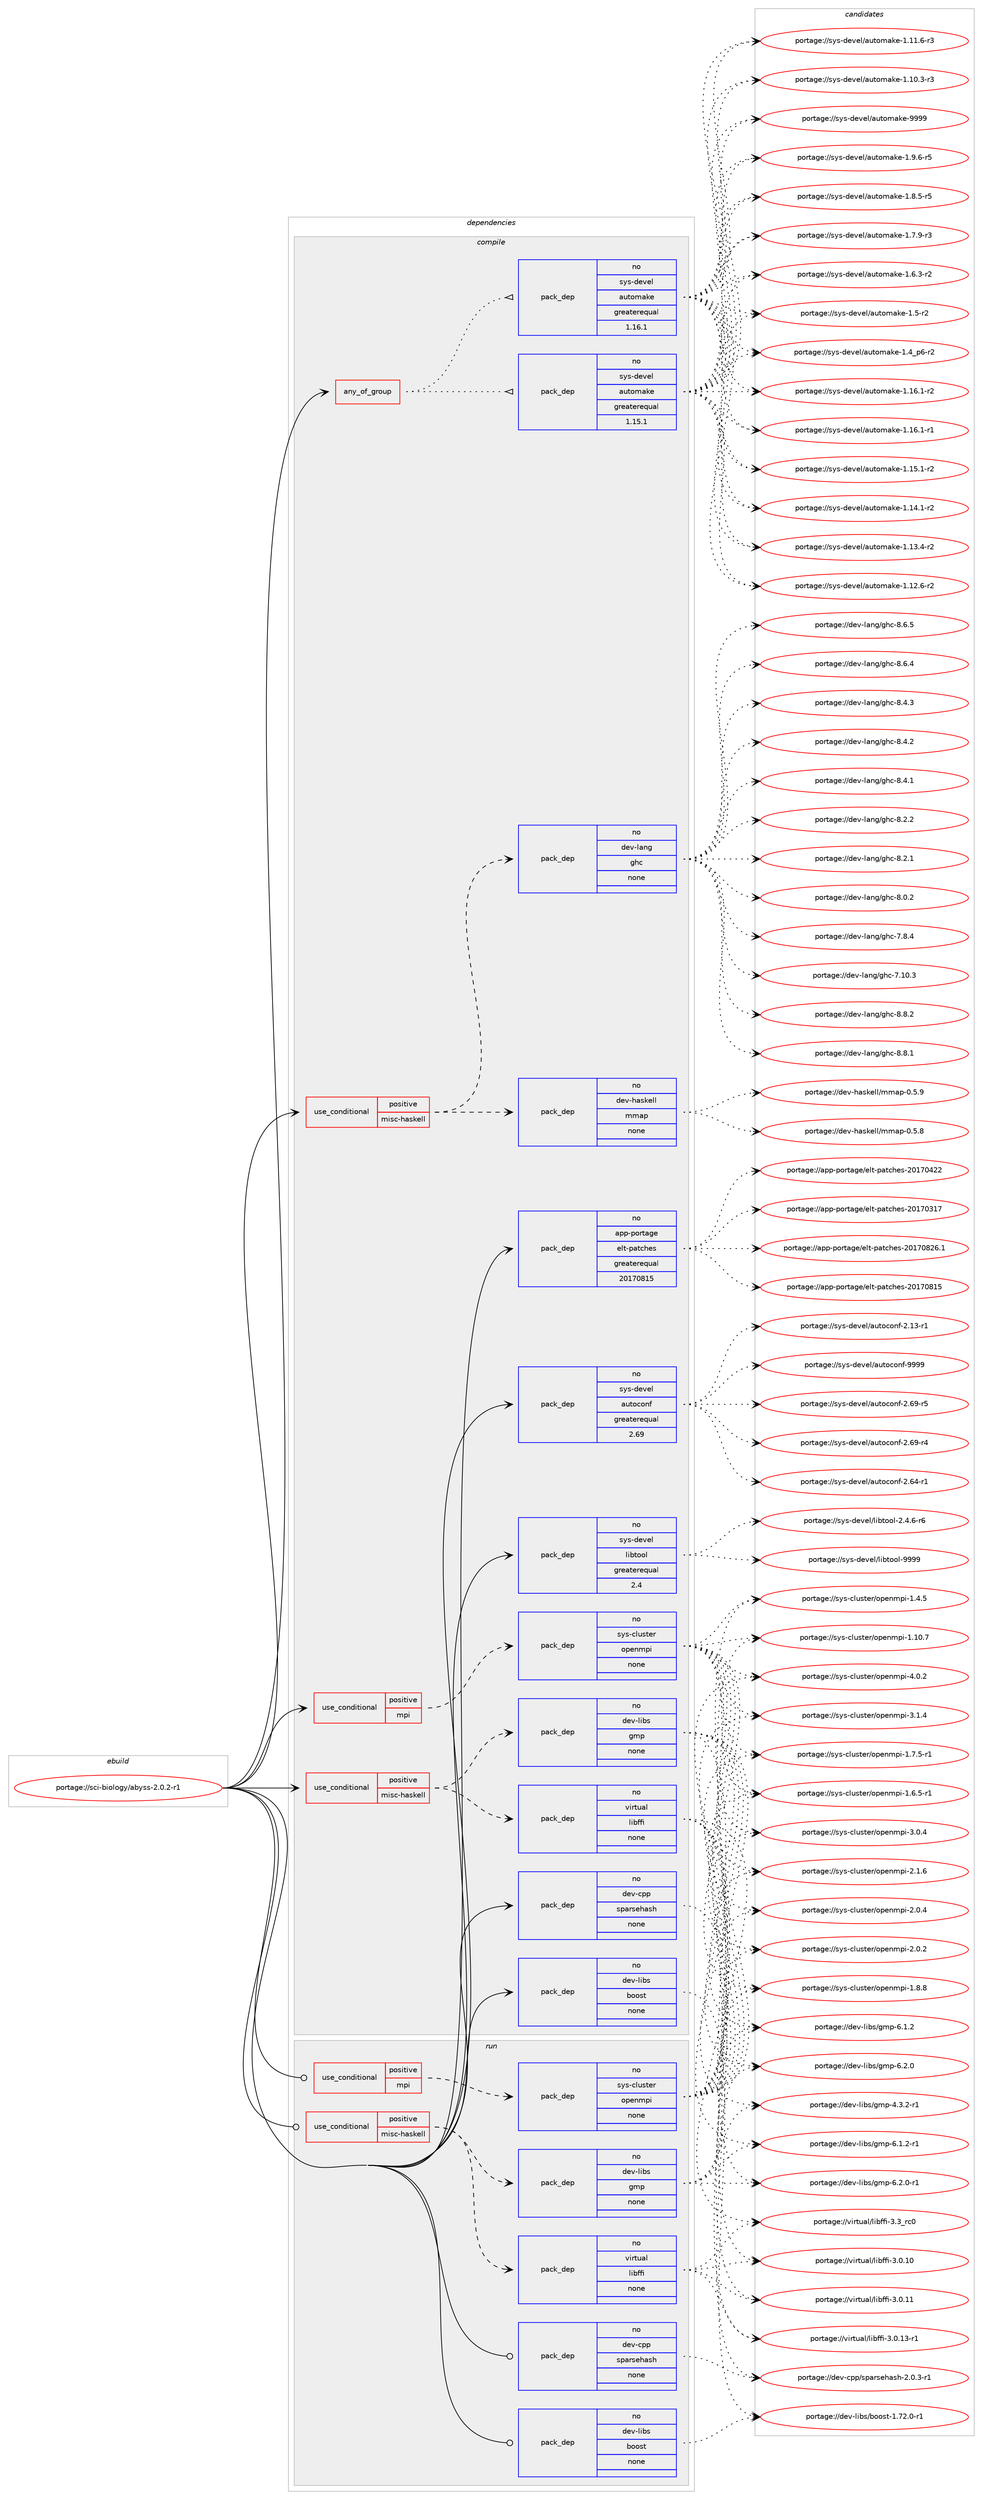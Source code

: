 digraph prolog {

# *************
# Graph options
# *************

newrank=true;
concentrate=true;
compound=true;
graph [rankdir=LR,fontname=Helvetica,fontsize=10,ranksep=1.5];#, ranksep=2.5, nodesep=0.2];
edge  [arrowhead=vee];
node  [fontname=Helvetica,fontsize=10];

# **********
# The ebuild
# **********

subgraph cluster_leftcol {
color=gray;
rank=same;
label=<<i>ebuild</i>>;
id [label="portage://sci-biology/abyss-2.0.2-r1", color=red, width=4, href="../sci-biology/abyss-2.0.2-r1.svg"];
}

# ****************
# The dependencies
# ****************

subgraph cluster_midcol {
color=gray;
label=<<i>dependencies</i>>;
subgraph cluster_compile {
fillcolor="#eeeeee";
style=filled;
label=<<i>compile</i>>;
subgraph any1264 {
dependency61841 [label=<<TABLE BORDER="0" CELLBORDER="1" CELLSPACING="0" CELLPADDING="4"><TR><TD CELLPADDING="10">any_of_group</TD></TR></TABLE>>, shape=none, color=red];subgraph pack47778 {
dependency61842 [label=<<TABLE BORDER="0" CELLBORDER="1" CELLSPACING="0" CELLPADDING="4" WIDTH="220"><TR><TD ROWSPAN="6" CELLPADDING="30">pack_dep</TD></TR><TR><TD WIDTH="110">no</TD></TR><TR><TD>sys-devel</TD></TR><TR><TD>automake</TD></TR><TR><TD>greaterequal</TD></TR><TR><TD>1.16.1</TD></TR></TABLE>>, shape=none, color=blue];
}
dependency61841:e -> dependency61842:w [weight=20,style="dotted",arrowhead="oinv"];
subgraph pack47779 {
dependency61843 [label=<<TABLE BORDER="0" CELLBORDER="1" CELLSPACING="0" CELLPADDING="4" WIDTH="220"><TR><TD ROWSPAN="6" CELLPADDING="30">pack_dep</TD></TR><TR><TD WIDTH="110">no</TD></TR><TR><TD>sys-devel</TD></TR><TR><TD>automake</TD></TR><TR><TD>greaterequal</TD></TR><TR><TD>1.15.1</TD></TR></TABLE>>, shape=none, color=blue];
}
dependency61841:e -> dependency61843:w [weight=20,style="dotted",arrowhead="oinv"];
}
id:e -> dependency61841:w [weight=20,style="solid",arrowhead="vee"];
subgraph cond12744 {
dependency61844 [label=<<TABLE BORDER="0" CELLBORDER="1" CELLSPACING="0" CELLPADDING="4"><TR><TD ROWSPAN="3" CELLPADDING="10">use_conditional</TD></TR><TR><TD>positive</TD></TR><TR><TD>misc-haskell</TD></TR></TABLE>>, shape=none, color=red];
subgraph pack47780 {
dependency61845 [label=<<TABLE BORDER="0" CELLBORDER="1" CELLSPACING="0" CELLPADDING="4" WIDTH="220"><TR><TD ROWSPAN="6" CELLPADDING="30">pack_dep</TD></TR><TR><TD WIDTH="110">no</TD></TR><TR><TD>dev-lang</TD></TR><TR><TD>ghc</TD></TR><TR><TD>none</TD></TR><TR><TD></TD></TR></TABLE>>, shape=none, color=blue];
}
dependency61844:e -> dependency61845:w [weight=20,style="dashed",arrowhead="vee"];
subgraph pack47781 {
dependency61846 [label=<<TABLE BORDER="0" CELLBORDER="1" CELLSPACING="0" CELLPADDING="4" WIDTH="220"><TR><TD ROWSPAN="6" CELLPADDING="30">pack_dep</TD></TR><TR><TD WIDTH="110">no</TD></TR><TR><TD>dev-haskell</TD></TR><TR><TD>mmap</TD></TR><TR><TD>none</TD></TR><TR><TD></TD></TR></TABLE>>, shape=none, color=blue];
}
dependency61844:e -> dependency61846:w [weight=20,style="dashed",arrowhead="vee"];
}
id:e -> dependency61844:w [weight=20,style="solid",arrowhead="vee"];
subgraph cond12745 {
dependency61847 [label=<<TABLE BORDER="0" CELLBORDER="1" CELLSPACING="0" CELLPADDING="4"><TR><TD ROWSPAN="3" CELLPADDING="10">use_conditional</TD></TR><TR><TD>positive</TD></TR><TR><TD>misc-haskell</TD></TR></TABLE>>, shape=none, color=red];
subgraph pack47782 {
dependency61848 [label=<<TABLE BORDER="0" CELLBORDER="1" CELLSPACING="0" CELLPADDING="4" WIDTH="220"><TR><TD ROWSPAN="6" CELLPADDING="30">pack_dep</TD></TR><TR><TD WIDTH="110">no</TD></TR><TR><TD>dev-libs</TD></TR><TR><TD>gmp</TD></TR><TR><TD>none</TD></TR><TR><TD></TD></TR></TABLE>>, shape=none, color=blue];
}
dependency61847:e -> dependency61848:w [weight=20,style="dashed",arrowhead="vee"];
subgraph pack47783 {
dependency61849 [label=<<TABLE BORDER="0" CELLBORDER="1" CELLSPACING="0" CELLPADDING="4" WIDTH="220"><TR><TD ROWSPAN="6" CELLPADDING="30">pack_dep</TD></TR><TR><TD WIDTH="110">no</TD></TR><TR><TD>virtual</TD></TR><TR><TD>libffi</TD></TR><TR><TD>none</TD></TR><TR><TD></TD></TR></TABLE>>, shape=none, color=blue];
}
dependency61847:e -> dependency61849:w [weight=20,style="dashed",arrowhead="vee"];
}
id:e -> dependency61847:w [weight=20,style="solid",arrowhead="vee"];
subgraph cond12746 {
dependency61850 [label=<<TABLE BORDER="0" CELLBORDER="1" CELLSPACING="0" CELLPADDING="4"><TR><TD ROWSPAN="3" CELLPADDING="10">use_conditional</TD></TR><TR><TD>positive</TD></TR><TR><TD>mpi</TD></TR></TABLE>>, shape=none, color=red];
subgraph pack47784 {
dependency61851 [label=<<TABLE BORDER="0" CELLBORDER="1" CELLSPACING="0" CELLPADDING="4" WIDTH="220"><TR><TD ROWSPAN="6" CELLPADDING="30">pack_dep</TD></TR><TR><TD WIDTH="110">no</TD></TR><TR><TD>sys-cluster</TD></TR><TR><TD>openmpi</TD></TR><TR><TD>none</TD></TR><TR><TD></TD></TR></TABLE>>, shape=none, color=blue];
}
dependency61850:e -> dependency61851:w [weight=20,style="dashed",arrowhead="vee"];
}
id:e -> dependency61850:w [weight=20,style="solid",arrowhead="vee"];
subgraph pack47785 {
dependency61852 [label=<<TABLE BORDER="0" CELLBORDER="1" CELLSPACING="0" CELLPADDING="4" WIDTH="220"><TR><TD ROWSPAN="6" CELLPADDING="30">pack_dep</TD></TR><TR><TD WIDTH="110">no</TD></TR><TR><TD>app-portage</TD></TR><TR><TD>elt-patches</TD></TR><TR><TD>greaterequal</TD></TR><TR><TD>20170815</TD></TR></TABLE>>, shape=none, color=blue];
}
id:e -> dependency61852:w [weight=20,style="solid",arrowhead="vee"];
subgraph pack47786 {
dependency61853 [label=<<TABLE BORDER="0" CELLBORDER="1" CELLSPACING="0" CELLPADDING="4" WIDTH="220"><TR><TD ROWSPAN="6" CELLPADDING="30">pack_dep</TD></TR><TR><TD WIDTH="110">no</TD></TR><TR><TD>dev-cpp</TD></TR><TR><TD>sparsehash</TD></TR><TR><TD>none</TD></TR><TR><TD></TD></TR></TABLE>>, shape=none, color=blue];
}
id:e -> dependency61853:w [weight=20,style="solid",arrowhead="vee"];
subgraph pack47787 {
dependency61854 [label=<<TABLE BORDER="0" CELLBORDER="1" CELLSPACING="0" CELLPADDING="4" WIDTH="220"><TR><TD ROWSPAN="6" CELLPADDING="30">pack_dep</TD></TR><TR><TD WIDTH="110">no</TD></TR><TR><TD>dev-libs</TD></TR><TR><TD>boost</TD></TR><TR><TD>none</TD></TR><TR><TD></TD></TR></TABLE>>, shape=none, color=blue];
}
id:e -> dependency61854:w [weight=20,style="solid",arrowhead="vee"];
subgraph pack47788 {
dependency61855 [label=<<TABLE BORDER="0" CELLBORDER="1" CELLSPACING="0" CELLPADDING="4" WIDTH="220"><TR><TD ROWSPAN="6" CELLPADDING="30">pack_dep</TD></TR><TR><TD WIDTH="110">no</TD></TR><TR><TD>sys-devel</TD></TR><TR><TD>autoconf</TD></TR><TR><TD>greaterequal</TD></TR><TR><TD>2.69</TD></TR></TABLE>>, shape=none, color=blue];
}
id:e -> dependency61855:w [weight=20,style="solid",arrowhead="vee"];
subgraph pack47789 {
dependency61856 [label=<<TABLE BORDER="0" CELLBORDER="1" CELLSPACING="0" CELLPADDING="4" WIDTH="220"><TR><TD ROWSPAN="6" CELLPADDING="30">pack_dep</TD></TR><TR><TD WIDTH="110">no</TD></TR><TR><TD>sys-devel</TD></TR><TR><TD>libtool</TD></TR><TR><TD>greaterequal</TD></TR><TR><TD>2.4</TD></TR></TABLE>>, shape=none, color=blue];
}
id:e -> dependency61856:w [weight=20,style="solid",arrowhead="vee"];
}
subgraph cluster_compileandrun {
fillcolor="#eeeeee";
style=filled;
label=<<i>compile and run</i>>;
}
subgraph cluster_run {
fillcolor="#eeeeee";
style=filled;
label=<<i>run</i>>;
subgraph cond12747 {
dependency61857 [label=<<TABLE BORDER="0" CELLBORDER="1" CELLSPACING="0" CELLPADDING="4"><TR><TD ROWSPAN="3" CELLPADDING="10">use_conditional</TD></TR><TR><TD>positive</TD></TR><TR><TD>misc-haskell</TD></TR></TABLE>>, shape=none, color=red];
subgraph pack47790 {
dependency61858 [label=<<TABLE BORDER="0" CELLBORDER="1" CELLSPACING="0" CELLPADDING="4" WIDTH="220"><TR><TD ROWSPAN="6" CELLPADDING="30">pack_dep</TD></TR><TR><TD WIDTH="110">no</TD></TR><TR><TD>dev-libs</TD></TR><TR><TD>gmp</TD></TR><TR><TD>none</TD></TR><TR><TD></TD></TR></TABLE>>, shape=none, color=blue];
}
dependency61857:e -> dependency61858:w [weight=20,style="dashed",arrowhead="vee"];
subgraph pack47791 {
dependency61859 [label=<<TABLE BORDER="0" CELLBORDER="1" CELLSPACING="0" CELLPADDING="4" WIDTH="220"><TR><TD ROWSPAN="6" CELLPADDING="30">pack_dep</TD></TR><TR><TD WIDTH="110">no</TD></TR><TR><TD>virtual</TD></TR><TR><TD>libffi</TD></TR><TR><TD>none</TD></TR><TR><TD></TD></TR></TABLE>>, shape=none, color=blue];
}
dependency61857:e -> dependency61859:w [weight=20,style="dashed",arrowhead="vee"];
}
id:e -> dependency61857:w [weight=20,style="solid",arrowhead="odot"];
subgraph cond12748 {
dependency61860 [label=<<TABLE BORDER="0" CELLBORDER="1" CELLSPACING="0" CELLPADDING="4"><TR><TD ROWSPAN="3" CELLPADDING="10">use_conditional</TD></TR><TR><TD>positive</TD></TR><TR><TD>mpi</TD></TR></TABLE>>, shape=none, color=red];
subgraph pack47792 {
dependency61861 [label=<<TABLE BORDER="0" CELLBORDER="1" CELLSPACING="0" CELLPADDING="4" WIDTH="220"><TR><TD ROWSPAN="6" CELLPADDING="30">pack_dep</TD></TR><TR><TD WIDTH="110">no</TD></TR><TR><TD>sys-cluster</TD></TR><TR><TD>openmpi</TD></TR><TR><TD>none</TD></TR><TR><TD></TD></TR></TABLE>>, shape=none, color=blue];
}
dependency61860:e -> dependency61861:w [weight=20,style="dashed",arrowhead="vee"];
}
id:e -> dependency61860:w [weight=20,style="solid",arrowhead="odot"];
subgraph pack47793 {
dependency61862 [label=<<TABLE BORDER="0" CELLBORDER="1" CELLSPACING="0" CELLPADDING="4" WIDTH="220"><TR><TD ROWSPAN="6" CELLPADDING="30">pack_dep</TD></TR><TR><TD WIDTH="110">no</TD></TR><TR><TD>dev-cpp</TD></TR><TR><TD>sparsehash</TD></TR><TR><TD>none</TD></TR><TR><TD></TD></TR></TABLE>>, shape=none, color=blue];
}
id:e -> dependency61862:w [weight=20,style="solid",arrowhead="odot"];
subgraph pack47794 {
dependency61863 [label=<<TABLE BORDER="0" CELLBORDER="1" CELLSPACING="0" CELLPADDING="4" WIDTH="220"><TR><TD ROWSPAN="6" CELLPADDING="30">pack_dep</TD></TR><TR><TD WIDTH="110">no</TD></TR><TR><TD>dev-libs</TD></TR><TR><TD>boost</TD></TR><TR><TD>none</TD></TR><TR><TD></TD></TR></TABLE>>, shape=none, color=blue];
}
id:e -> dependency61863:w [weight=20,style="solid",arrowhead="odot"];
}
}

# **************
# The candidates
# **************

subgraph cluster_choices {
rank=same;
color=gray;
label=<<i>candidates</i>>;

subgraph choice47778 {
color=black;
nodesep=1;
choice115121115451001011181011084797117116111109971071014557575757 [label="portage://sys-devel/automake-9999", color=red, width=4,href="../sys-devel/automake-9999.svg"];
choice115121115451001011181011084797117116111109971071014549465746544511453 [label="portage://sys-devel/automake-1.9.6-r5", color=red, width=4,href="../sys-devel/automake-1.9.6-r5.svg"];
choice115121115451001011181011084797117116111109971071014549465646534511453 [label="portage://sys-devel/automake-1.8.5-r5", color=red, width=4,href="../sys-devel/automake-1.8.5-r5.svg"];
choice115121115451001011181011084797117116111109971071014549465546574511451 [label="portage://sys-devel/automake-1.7.9-r3", color=red, width=4,href="../sys-devel/automake-1.7.9-r3.svg"];
choice115121115451001011181011084797117116111109971071014549465446514511450 [label="portage://sys-devel/automake-1.6.3-r2", color=red, width=4,href="../sys-devel/automake-1.6.3-r2.svg"];
choice11512111545100101118101108479711711611110997107101454946534511450 [label="portage://sys-devel/automake-1.5-r2", color=red, width=4,href="../sys-devel/automake-1.5-r2.svg"];
choice115121115451001011181011084797117116111109971071014549465295112544511450 [label="portage://sys-devel/automake-1.4_p6-r2", color=red, width=4,href="../sys-devel/automake-1.4_p6-r2.svg"];
choice11512111545100101118101108479711711611110997107101454946495446494511450 [label="portage://sys-devel/automake-1.16.1-r2", color=red, width=4,href="../sys-devel/automake-1.16.1-r2.svg"];
choice11512111545100101118101108479711711611110997107101454946495446494511449 [label="portage://sys-devel/automake-1.16.1-r1", color=red, width=4,href="../sys-devel/automake-1.16.1-r1.svg"];
choice11512111545100101118101108479711711611110997107101454946495346494511450 [label="portage://sys-devel/automake-1.15.1-r2", color=red, width=4,href="../sys-devel/automake-1.15.1-r2.svg"];
choice11512111545100101118101108479711711611110997107101454946495246494511450 [label="portage://sys-devel/automake-1.14.1-r2", color=red, width=4,href="../sys-devel/automake-1.14.1-r2.svg"];
choice11512111545100101118101108479711711611110997107101454946495146524511450 [label="portage://sys-devel/automake-1.13.4-r2", color=red, width=4,href="../sys-devel/automake-1.13.4-r2.svg"];
choice11512111545100101118101108479711711611110997107101454946495046544511450 [label="portage://sys-devel/automake-1.12.6-r2", color=red, width=4,href="../sys-devel/automake-1.12.6-r2.svg"];
choice11512111545100101118101108479711711611110997107101454946494946544511451 [label="portage://sys-devel/automake-1.11.6-r3", color=red, width=4,href="../sys-devel/automake-1.11.6-r3.svg"];
choice11512111545100101118101108479711711611110997107101454946494846514511451 [label="portage://sys-devel/automake-1.10.3-r3", color=red, width=4,href="../sys-devel/automake-1.10.3-r3.svg"];
dependency61842:e -> choice115121115451001011181011084797117116111109971071014557575757:w [style=dotted,weight="100"];
dependency61842:e -> choice115121115451001011181011084797117116111109971071014549465746544511453:w [style=dotted,weight="100"];
dependency61842:e -> choice115121115451001011181011084797117116111109971071014549465646534511453:w [style=dotted,weight="100"];
dependency61842:e -> choice115121115451001011181011084797117116111109971071014549465546574511451:w [style=dotted,weight="100"];
dependency61842:e -> choice115121115451001011181011084797117116111109971071014549465446514511450:w [style=dotted,weight="100"];
dependency61842:e -> choice11512111545100101118101108479711711611110997107101454946534511450:w [style=dotted,weight="100"];
dependency61842:e -> choice115121115451001011181011084797117116111109971071014549465295112544511450:w [style=dotted,weight="100"];
dependency61842:e -> choice11512111545100101118101108479711711611110997107101454946495446494511450:w [style=dotted,weight="100"];
dependency61842:e -> choice11512111545100101118101108479711711611110997107101454946495446494511449:w [style=dotted,weight="100"];
dependency61842:e -> choice11512111545100101118101108479711711611110997107101454946495346494511450:w [style=dotted,weight="100"];
dependency61842:e -> choice11512111545100101118101108479711711611110997107101454946495246494511450:w [style=dotted,weight="100"];
dependency61842:e -> choice11512111545100101118101108479711711611110997107101454946495146524511450:w [style=dotted,weight="100"];
dependency61842:e -> choice11512111545100101118101108479711711611110997107101454946495046544511450:w [style=dotted,weight="100"];
dependency61842:e -> choice11512111545100101118101108479711711611110997107101454946494946544511451:w [style=dotted,weight="100"];
dependency61842:e -> choice11512111545100101118101108479711711611110997107101454946494846514511451:w [style=dotted,weight="100"];
}
subgraph choice47779 {
color=black;
nodesep=1;
choice115121115451001011181011084797117116111109971071014557575757 [label="portage://sys-devel/automake-9999", color=red, width=4,href="../sys-devel/automake-9999.svg"];
choice115121115451001011181011084797117116111109971071014549465746544511453 [label="portage://sys-devel/automake-1.9.6-r5", color=red, width=4,href="../sys-devel/automake-1.9.6-r5.svg"];
choice115121115451001011181011084797117116111109971071014549465646534511453 [label="portage://sys-devel/automake-1.8.5-r5", color=red, width=4,href="../sys-devel/automake-1.8.5-r5.svg"];
choice115121115451001011181011084797117116111109971071014549465546574511451 [label="portage://sys-devel/automake-1.7.9-r3", color=red, width=4,href="../sys-devel/automake-1.7.9-r3.svg"];
choice115121115451001011181011084797117116111109971071014549465446514511450 [label="portage://sys-devel/automake-1.6.3-r2", color=red, width=4,href="../sys-devel/automake-1.6.3-r2.svg"];
choice11512111545100101118101108479711711611110997107101454946534511450 [label="portage://sys-devel/automake-1.5-r2", color=red, width=4,href="../sys-devel/automake-1.5-r2.svg"];
choice115121115451001011181011084797117116111109971071014549465295112544511450 [label="portage://sys-devel/automake-1.4_p6-r2", color=red, width=4,href="../sys-devel/automake-1.4_p6-r2.svg"];
choice11512111545100101118101108479711711611110997107101454946495446494511450 [label="portage://sys-devel/automake-1.16.1-r2", color=red, width=4,href="../sys-devel/automake-1.16.1-r2.svg"];
choice11512111545100101118101108479711711611110997107101454946495446494511449 [label="portage://sys-devel/automake-1.16.1-r1", color=red, width=4,href="../sys-devel/automake-1.16.1-r1.svg"];
choice11512111545100101118101108479711711611110997107101454946495346494511450 [label="portage://sys-devel/automake-1.15.1-r2", color=red, width=4,href="../sys-devel/automake-1.15.1-r2.svg"];
choice11512111545100101118101108479711711611110997107101454946495246494511450 [label="portage://sys-devel/automake-1.14.1-r2", color=red, width=4,href="../sys-devel/automake-1.14.1-r2.svg"];
choice11512111545100101118101108479711711611110997107101454946495146524511450 [label="portage://sys-devel/automake-1.13.4-r2", color=red, width=4,href="../sys-devel/automake-1.13.4-r2.svg"];
choice11512111545100101118101108479711711611110997107101454946495046544511450 [label="portage://sys-devel/automake-1.12.6-r2", color=red, width=4,href="../sys-devel/automake-1.12.6-r2.svg"];
choice11512111545100101118101108479711711611110997107101454946494946544511451 [label="portage://sys-devel/automake-1.11.6-r3", color=red, width=4,href="../sys-devel/automake-1.11.6-r3.svg"];
choice11512111545100101118101108479711711611110997107101454946494846514511451 [label="portage://sys-devel/automake-1.10.3-r3", color=red, width=4,href="../sys-devel/automake-1.10.3-r3.svg"];
dependency61843:e -> choice115121115451001011181011084797117116111109971071014557575757:w [style=dotted,weight="100"];
dependency61843:e -> choice115121115451001011181011084797117116111109971071014549465746544511453:w [style=dotted,weight="100"];
dependency61843:e -> choice115121115451001011181011084797117116111109971071014549465646534511453:w [style=dotted,weight="100"];
dependency61843:e -> choice115121115451001011181011084797117116111109971071014549465546574511451:w [style=dotted,weight="100"];
dependency61843:e -> choice115121115451001011181011084797117116111109971071014549465446514511450:w [style=dotted,weight="100"];
dependency61843:e -> choice11512111545100101118101108479711711611110997107101454946534511450:w [style=dotted,weight="100"];
dependency61843:e -> choice115121115451001011181011084797117116111109971071014549465295112544511450:w [style=dotted,weight="100"];
dependency61843:e -> choice11512111545100101118101108479711711611110997107101454946495446494511450:w [style=dotted,weight="100"];
dependency61843:e -> choice11512111545100101118101108479711711611110997107101454946495446494511449:w [style=dotted,weight="100"];
dependency61843:e -> choice11512111545100101118101108479711711611110997107101454946495346494511450:w [style=dotted,weight="100"];
dependency61843:e -> choice11512111545100101118101108479711711611110997107101454946495246494511450:w [style=dotted,weight="100"];
dependency61843:e -> choice11512111545100101118101108479711711611110997107101454946495146524511450:w [style=dotted,weight="100"];
dependency61843:e -> choice11512111545100101118101108479711711611110997107101454946495046544511450:w [style=dotted,weight="100"];
dependency61843:e -> choice11512111545100101118101108479711711611110997107101454946494946544511451:w [style=dotted,weight="100"];
dependency61843:e -> choice11512111545100101118101108479711711611110997107101454946494846514511451:w [style=dotted,weight="100"];
}
subgraph choice47780 {
color=black;
nodesep=1;
choice10010111845108971101034710310499455646564650 [label="portage://dev-lang/ghc-8.8.2", color=red, width=4,href="../dev-lang/ghc-8.8.2.svg"];
choice10010111845108971101034710310499455646564649 [label="portage://dev-lang/ghc-8.8.1", color=red, width=4,href="../dev-lang/ghc-8.8.1.svg"];
choice10010111845108971101034710310499455646544653 [label="portage://dev-lang/ghc-8.6.5", color=red, width=4,href="../dev-lang/ghc-8.6.5.svg"];
choice10010111845108971101034710310499455646544652 [label="portage://dev-lang/ghc-8.6.4", color=red, width=4,href="../dev-lang/ghc-8.6.4.svg"];
choice10010111845108971101034710310499455646524651 [label="portage://dev-lang/ghc-8.4.3", color=red, width=4,href="../dev-lang/ghc-8.4.3.svg"];
choice10010111845108971101034710310499455646524650 [label="portage://dev-lang/ghc-8.4.2", color=red, width=4,href="../dev-lang/ghc-8.4.2.svg"];
choice10010111845108971101034710310499455646524649 [label="portage://dev-lang/ghc-8.4.1", color=red, width=4,href="../dev-lang/ghc-8.4.1.svg"];
choice10010111845108971101034710310499455646504650 [label="portage://dev-lang/ghc-8.2.2", color=red, width=4,href="../dev-lang/ghc-8.2.2.svg"];
choice10010111845108971101034710310499455646504649 [label="portage://dev-lang/ghc-8.2.1", color=red, width=4,href="../dev-lang/ghc-8.2.1.svg"];
choice10010111845108971101034710310499455646484650 [label="portage://dev-lang/ghc-8.0.2", color=red, width=4,href="../dev-lang/ghc-8.0.2.svg"];
choice10010111845108971101034710310499455546564652 [label="portage://dev-lang/ghc-7.8.4", color=red, width=4,href="../dev-lang/ghc-7.8.4.svg"];
choice1001011184510897110103471031049945554649484651 [label="portage://dev-lang/ghc-7.10.3", color=red, width=4,href="../dev-lang/ghc-7.10.3.svg"];
dependency61845:e -> choice10010111845108971101034710310499455646564650:w [style=dotted,weight="100"];
dependency61845:e -> choice10010111845108971101034710310499455646564649:w [style=dotted,weight="100"];
dependency61845:e -> choice10010111845108971101034710310499455646544653:w [style=dotted,weight="100"];
dependency61845:e -> choice10010111845108971101034710310499455646544652:w [style=dotted,weight="100"];
dependency61845:e -> choice10010111845108971101034710310499455646524651:w [style=dotted,weight="100"];
dependency61845:e -> choice10010111845108971101034710310499455646524650:w [style=dotted,weight="100"];
dependency61845:e -> choice10010111845108971101034710310499455646524649:w [style=dotted,weight="100"];
dependency61845:e -> choice10010111845108971101034710310499455646504650:w [style=dotted,weight="100"];
dependency61845:e -> choice10010111845108971101034710310499455646504649:w [style=dotted,weight="100"];
dependency61845:e -> choice10010111845108971101034710310499455646484650:w [style=dotted,weight="100"];
dependency61845:e -> choice10010111845108971101034710310499455546564652:w [style=dotted,weight="100"];
dependency61845:e -> choice1001011184510897110103471031049945554649484651:w [style=dotted,weight="100"];
}
subgraph choice47781 {
color=black;
nodesep=1;
choice10010111845104971151071011081084710910997112454846534657 [label="portage://dev-haskell/mmap-0.5.9", color=red, width=4,href="../dev-haskell/mmap-0.5.9.svg"];
choice10010111845104971151071011081084710910997112454846534656 [label="portage://dev-haskell/mmap-0.5.8", color=red, width=4,href="../dev-haskell/mmap-0.5.8.svg"];
dependency61846:e -> choice10010111845104971151071011081084710910997112454846534657:w [style=dotted,weight="100"];
dependency61846:e -> choice10010111845104971151071011081084710910997112454846534656:w [style=dotted,weight="100"];
}
subgraph choice47782 {
color=black;
nodesep=1;
choice1001011184510810598115471031091124554465046484511449 [label="portage://dev-libs/gmp-6.2.0-r1", color=red, width=4,href="../dev-libs/gmp-6.2.0-r1.svg"];
choice100101118451081059811547103109112455446504648 [label="portage://dev-libs/gmp-6.2.0", color=red, width=4,href="../dev-libs/gmp-6.2.0.svg"];
choice1001011184510810598115471031091124554464946504511449 [label="portage://dev-libs/gmp-6.1.2-r1", color=red, width=4,href="../dev-libs/gmp-6.1.2-r1.svg"];
choice100101118451081059811547103109112455446494650 [label="portage://dev-libs/gmp-6.1.2", color=red, width=4,href="../dev-libs/gmp-6.1.2.svg"];
choice1001011184510810598115471031091124552465146504511449 [label="portage://dev-libs/gmp-4.3.2-r1", color=red, width=4,href="../dev-libs/gmp-4.3.2-r1.svg"];
dependency61848:e -> choice1001011184510810598115471031091124554465046484511449:w [style=dotted,weight="100"];
dependency61848:e -> choice100101118451081059811547103109112455446504648:w [style=dotted,weight="100"];
dependency61848:e -> choice1001011184510810598115471031091124554464946504511449:w [style=dotted,weight="100"];
dependency61848:e -> choice100101118451081059811547103109112455446494650:w [style=dotted,weight="100"];
dependency61848:e -> choice1001011184510810598115471031091124552465146504511449:w [style=dotted,weight="100"];
}
subgraph choice47783 {
color=black;
nodesep=1;
choice11810511411611797108471081059810210210545514651951149948 [label="portage://virtual/libffi-3.3_rc0", color=red, width=4,href="../virtual/libffi-3.3_rc0.svg"];
choice118105114116117971084710810598102102105455146484649514511449 [label="portage://virtual/libffi-3.0.13-r1", color=red, width=4,href="../virtual/libffi-3.0.13-r1.svg"];
choice11810511411611797108471081059810210210545514648464949 [label="portage://virtual/libffi-3.0.11", color=red, width=4,href="../virtual/libffi-3.0.11.svg"];
choice11810511411611797108471081059810210210545514648464948 [label="portage://virtual/libffi-3.0.10", color=red, width=4,href="../virtual/libffi-3.0.10.svg"];
dependency61849:e -> choice11810511411611797108471081059810210210545514651951149948:w [style=dotted,weight="100"];
dependency61849:e -> choice118105114116117971084710810598102102105455146484649514511449:w [style=dotted,weight="100"];
dependency61849:e -> choice11810511411611797108471081059810210210545514648464949:w [style=dotted,weight="100"];
dependency61849:e -> choice11810511411611797108471081059810210210545514648464948:w [style=dotted,weight="100"];
}
subgraph choice47784 {
color=black;
nodesep=1;
choice115121115459910811711511610111447111112101110109112105455246484650 [label="portage://sys-cluster/openmpi-4.0.2", color=red, width=4,href="../sys-cluster/openmpi-4.0.2.svg"];
choice115121115459910811711511610111447111112101110109112105455146494652 [label="portage://sys-cluster/openmpi-3.1.4", color=red, width=4,href="../sys-cluster/openmpi-3.1.4.svg"];
choice115121115459910811711511610111447111112101110109112105455146484652 [label="portage://sys-cluster/openmpi-3.0.4", color=red, width=4,href="../sys-cluster/openmpi-3.0.4.svg"];
choice115121115459910811711511610111447111112101110109112105455046494654 [label="portage://sys-cluster/openmpi-2.1.6", color=red, width=4,href="../sys-cluster/openmpi-2.1.6.svg"];
choice115121115459910811711511610111447111112101110109112105455046484652 [label="portage://sys-cluster/openmpi-2.0.4", color=red, width=4,href="../sys-cluster/openmpi-2.0.4.svg"];
choice115121115459910811711511610111447111112101110109112105455046484650 [label="portage://sys-cluster/openmpi-2.0.2", color=red, width=4,href="../sys-cluster/openmpi-2.0.2.svg"];
choice115121115459910811711511610111447111112101110109112105454946564656 [label="portage://sys-cluster/openmpi-1.8.8", color=red, width=4,href="../sys-cluster/openmpi-1.8.8.svg"];
choice1151211154599108117115116101114471111121011101091121054549465546534511449 [label="portage://sys-cluster/openmpi-1.7.5-r1", color=red, width=4,href="../sys-cluster/openmpi-1.7.5-r1.svg"];
choice1151211154599108117115116101114471111121011101091121054549465446534511449 [label="portage://sys-cluster/openmpi-1.6.5-r1", color=red, width=4,href="../sys-cluster/openmpi-1.6.5-r1.svg"];
choice115121115459910811711511610111447111112101110109112105454946524653 [label="portage://sys-cluster/openmpi-1.4.5", color=red, width=4,href="../sys-cluster/openmpi-1.4.5.svg"];
choice11512111545991081171151161011144711111210111010911210545494649484655 [label="portage://sys-cluster/openmpi-1.10.7", color=red, width=4,href="../sys-cluster/openmpi-1.10.7.svg"];
dependency61851:e -> choice115121115459910811711511610111447111112101110109112105455246484650:w [style=dotted,weight="100"];
dependency61851:e -> choice115121115459910811711511610111447111112101110109112105455146494652:w [style=dotted,weight="100"];
dependency61851:e -> choice115121115459910811711511610111447111112101110109112105455146484652:w [style=dotted,weight="100"];
dependency61851:e -> choice115121115459910811711511610111447111112101110109112105455046494654:w [style=dotted,weight="100"];
dependency61851:e -> choice115121115459910811711511610111447111112101110109112105455046484652:w [style=dotted,weight="100"];
dependency61851:e -> choice115121115459910811711511610111447111112101110109112105455046484650:w [style=dotted,weight="100"];
dependency61851:e -> choice115121115459910811711511610111447111112101110109112105454946564656:w [style=dotted,weight="100"];
dependency61851:e -> choice1151211154599108117115116101114471111121011101091121054549465546534511449:w [style=dotted,weight="100"];
dependency61851:e -> choice1151211154599108117115116101114471111121011101091121054549465446534511449:w [style=dotted,weight="100"];
dependency61851:e -> choice115121115459910811711511610111447111112101110109112105454946524653:w [style=dotted,weight="100"];
dependency61851:e -> choice11512111545991081171151161011144711111210111010911210545494649484655:w [style=dotted,weight="100"];
}
subgraph choice47785 {
color=black;
nodesep=1;
choice971121124511211111411697103101471011081164511297116991041011154550484955485650544649 [label="portage://app-portage/elt-patches-20170826.1", color=red, width=4,href="../app-portage/elt-patches-20170826.1.svg"];
choice97112112451121111141169710310147101108116451129711699104101115455048495548564953 [label="portage://app-portage/elt-patches-20170815", color=red, width=4,href="../app-portage/elt-patches-20170815.svg"];
choice97112112451121111141169710310147101108116451129711699104101115455048495548525050 [label="portage://app-portage/elt-patches-20170422", color=red, width=4,href="../app-portage/elt-patches-20170422.svg"];
choice97112112451121111141169710310147101108116451129711699104101115455048495548514955 [label="portage://app-portage/elt-patches-20170317", color=red, width=4,href="../app-portage/elt-patches-20170317.svg"];
dependency61852:e -> choice971121124511211111411697103101471011081164511297116991041011154550484955485650544649:w [style=dotted,weight="100"];
dependency61852:e -> choice97112112451121111141169710310147101108116451129711699104101115455048495548564953:w [style=dotted,weight="100"];
dependency61852:e -> choice97112112451121111141169710310147101108116451129711699104101115455048495548525050:w [style=dotted,weight="100"];
dependency61852:e -> choice97112112451121111141169710310147101108116451129711699104101115455048495548514955:w [style=dotted,weight="100"];
}
subgraph choice47786 {
color=black;
nodesep=1;
choice10010111845991121124711511297114115101104971151044550464846514511449 [label="portage://dev-cpp/sparsehash-2.0.3-r1", color=red, width=4,href="../dev-cpp/sparsehash-2.0.3-r1.svg"];
dependency61853:e -> choice10010111845991121124711511297114115101104971151044550464846514511449:w [style=dotted,weight="100"];
}
subgraph choice47787 {
color=black;
nodesep=1;
choice10010111845108105981154798111111115116454946555046484511449 [label="portage://dev-libs/boost-1.72.0-r1", color=red, width=4,href="../dev-libs/boost-1.72.0-r1.svg"];
dependency61854:e -> choice10010111845108105981154798111111115116454946555046484511449:w [style=dotted,weight="100"];
}
subgraph choice47788 {
color=black;
nodesep=1;
choice115121115451001011181011084797117116111991111101024557575757 [label="portage://sys-devel/autoconf-9999", color=red, width=4,href="../sys-devel/autoconf-9999.svg"];
choice1151211154510010111810110847971171161119911111010245504654574511453 [label="portage://sys-devel/autoconf-2.69-r5", color=red, width=4,href="../sys-devel/autoconf-2.69-r5.svg"];
choice1151211154510010111810110847971171161119911111010245504654574511452 [label="portage://sys-devel/autoconf-2.69-r4", color=red, width=4,href="../sys-devel/autoconf-2.69-r4.svg"];
choice1151211154510010111810110847971171161119911111010245504654524511449 [label="portage://sys-devel/autoconf-2.64-r1", color=red, width=4,href="../sys-devel/autoconf-2.64-r1.svg"];
choice1151211154510010111810110847971171161119911111010245504649514511449 [label="portage://sys-devel/autoconf-2.13-r1", color=red, width=4,href="../sys-devel/autoconf-2.13-r1.svg"];
dependency61855:e -> choice115121115451001011181011084797117116111991111101024557575757:w [style=dotted,weight="100"];
dependency61855:e -> choice1151211154510010111810110847971171161119911111010245504654574511453:w [style=dotted,weight="100"];
dependency61855:e -> choice1151211154510010111810110847971171161119911111010245504654574511452:w [style=dotted,weight="100"];
dependency61855:e -> choice1151211154510010111810110847971171161119911111010245504654524511449:w [style=dotted,weight="100"];
dependency61855:e -> choice1151211154510010111810110847971171161119911111010245504649514511449:w [style=dotted,weight="100"];
}
subgraph choice47789 {
color=black;
nodesep=1;
choice1151211154510010111810110847108105981161111111084557575757 [label="portage://sys-devel/libtool-9999", color=red, width=4,href="../sys-devel/libtool-9999.svg"];
choice1151211154510010111810110847108105981161111111084550465246544511454 [label="portage://sys-devel/libtool-2.4.6-r6", color=red, width=4,href="../sys-devel/libtool-2.4.6-r6.svg"];
dependency61856:e -> choice1151211154510010111810110847108105981161111111084557575757:w [style=dotted,weight="100"];
dependency61856:e -> choice1151211154510010111810110847108105981161111111084550465246544511454:w [style=dotted,weight="100"];
}
subgraph choice47790 {
color=black;
nodesep=1;
choice1001011184510810598115471031091124554465046484511449 [label="portage://dev-libs/gmp-6.2.0-r1", color=red, width=4,href="../dev-libs/gmp-6.2.0-r1.svg"];
choice100101118451081059811547103109112455446504648 [label="portage://dev-libs/gmp-6.2.0", color=red, width=4,href="../dev-libs/gmp-6.2.0.svg"];
choice1001011184510810598115471031091124554464946504511449 [label="portage://dev-libs/gmp-6.1.2-r1", color=red, width=4,href="../dev-libs/gmp-6.1.2-r1.svg"];
choice100101118451081059811547103109112455446494650 [label="portage://dev-libs/gmp-6.1.2", color=red, width=4,href="../dev-libs/gmp-6.1.2.svg"];
choice1001011184510810598115471031091124552465146504511449 [label="portage://dev-libs/gmp-4.3.2-r1", color=red, width=4,href="../dev-libs/gmp-4.3.2-r1.svg"];
dependency61858:e -> choice1001011184510810598115471031091124554465046484511449:w [style=dotted,weight="100"];
dependency61858:e -> choice100101118451081059811547103109112455446504648:w [style=dotted,weight="100"];
dependency61858:e -> choice1001011184510810598115471031091124554464946504511449:w [style=dotted,weight="100"];
dependency61858:e -> choice100101118451081059811547103109112455446494650:w [style=dotted,weight="100"];
dependency61858:e -> choice1001011184510810598115471031091124552465146504511449:w [style=dotted,weight="100"];
}
subgraph choice47791 {
color=black;
nodesep=1;
choice11810511411611797108471081059810210210545514651951149948 [label="portage://virtual/libffi-3.3_rc0", color=red, width=4,href="../virtual/libffi-3.3_rc0.svg"];
choice118105114116117971084710810598102102105455146484649514511449 [label="portage://virtual/libffi-3.0.13-r1", color=red, width=4,href="../virtual/libffi-3.0.13-r1.svg"];
choice11810511411611797108471081059810210210545514648464949 [label="portage://virtual/libffi-3.0.11", color=red, width=4,href="../virtual/libffi-3.0.11.svg"];
choice11810511411611797108471081059810210210545514648464948 [label="portage://virtual/libffi-3.0.10", color=red, width=4,href="../virtual/libffi-3.0.10.svg"];
dependency61859:e -> choice11810511411611797108471081059810210210545514651951149948:w [style=dotted,weight="100"];
dependency61859:e -> choice118105114116117971084710810598102102105455146484649514511449:w [style=dotted,weight="100"];
dependency61859:e -> choice11810511411611797108471081059810210210545514648464949:w [style=dotted,weight="100"];
dependency61859:e -> choice11810511411611797108471081059810210210545514648464948:w [style=dotted,weight="100"];
}
subgraph choice47792 {
color=black;
nodesep=1;
choice115121115459910811711511610111447111112101110109112105455246484650 [label="portage://sys-cluster/openmpi-4.0.2", color=red, width=4,href="../sys-cluster/openmpi-4.0.2.svg"];
choice115121115459910811711511610111447111112101110109112105455146494652 [label="portage://sys-cluster/openmpi-3.1.4", color=red, width=4,href="../sys-cluster/openmpi-3.1.4.svg"];
choice115121115459910811711511610111447111112101110109112105455146484652 [label="portage://sys-cluster/openmpi-3.0.4", color=red, width=4,href="../sys-cluster/openmpi-3.0.4.svg"];
choice115121115459910811711511610111447111112101110109112105455046494654 [label="portage://sys-cluster/openmpi-2.1.6", color=red, width=4,href="../sys-cluster/openmpi-2.1.6.svg"];
choice115121115459910811711511610111447111112101110109112105455046484652 [label="portage://sys-cluster/openmpi-2.0.4", color=red, width=4,href="../sys-cluster/openmpi-2.0.4.svg"];
choice115121115459910811711511610111447111112101110109112105455046484650 [label="portage://sys-cluster/openmpi-2.0.2", color=red, width=4,href="../sys-cluster/openmpi-2.0.2.svg"];
choice115121115459910811711511610111447111112101110109112105454946564656 [label="portage://sys-cluster/openmpi-1.8.8", color=red, width=4,href="../sys-cluster/openmpi-1.8.8.svg"];
choice1151211154599108117115116101114471111121011101091121054549465546534511449 [label="portage://sys-cluster/openmpi-1.7.5-r1", color=red, width=4,href="../sys-cluster/openmpi-1.7.5-r1.svg"];
choice1151211154599108117115116101114471111121011101091121054549465446534511449 [label="portage://sys-cluster/openmpi-1.6.5-r1", color=red, width=4,href="../sys-cluster/openmpi-1.6.5-r1.svg"];
choice115121115459910811711511610111447111112101110109112105454946524653 [label="portage://sys-cluster/openmpi-1.4.5", color=red, width=4,href="../sys-cluster/openmpi-1.4.5.svg"];
choice11512111545991081171151161011144711111210111010911210545494649484655 [label="portage://sys-cluster/openmpi-1.10.7", color=red, width=4,href="../sys-cluster/openmpi-1.10.7.svg"];
dependency61861:e -> choice115121115459910811711511610111447111112101110109112105455246484650:w [style=dotted,weight="100"];
dependency61861:e -> choice115121115459910811711511610111447111112101110109112105455146494652:w [style=dotted,weight="100"];
dependency61861:e -> choice115121115459910811711511610111447111112101110109112105455146484652:w [style=dotted,weight="100"];
dependency61861:e -> choice115121115459910811711511610111447111112101110109112105455046494654:w [style=dotted,weight="100"];
dependency61861:e -> choice115121115459910811711511610111447111112101110109112105455046484652:w [style=dotted,weight="100"];
dependency61861:e -> choice115121115459910811711511610111447111112101110109112105455046484650:w [style=dotted,weight="100"];
dependency61861:e -> choice115121115459910811711511610111447111112101110109112105454946564656:w [style=dotted,weight="100"];
dependency61861:e -> choice1151211154599108117115116101114471111121011101091121054549465546534511449:w [style=dotted,weight="100"];
dependency61861:e -> choice1151211154599108117115116101114471111121011101091121054549465446534511449:w [style=dotted,weight="100"];
dependency61861:e -> choice115121115459910811711511610111447111112101110109112105454946524653:w [style=dotted,weight="100"];
dependency61861:e -> choice11512111545991081171151161011144711111210111010911210545494649484655:w [style=dotted,weight="100"];
}
subgraph choice47793 {
color=black;
nodesep=1;
choice10010111845991121124711511297114115101104971151044550464846514511449 [label="portage://dev-cpp/sparsehash-2.0.3-r1", color=red, width=4,href="../dev-cpp/sparsehash-2.0.3-r1.svg"];
dependency61862:e -> choice10010111845991121124711511297114115101104971151044550464846514511449:w [style=dotted,weight="100"];
}
subgraph choice47794 {
color=black;
nodesep=1;
choice10010111845108105981154798111111115116454946555046484511449 [label="portage://dev-libs/boost-1.72.0-r1", color=red, width=4,href="../dev-libs/boost-1.72.0-r1.svg"];
dependency61863:e -> choice10010111845108105981154798111111115116454946555046484511449:w [style=dotted,weight="100"];
}
}

}
